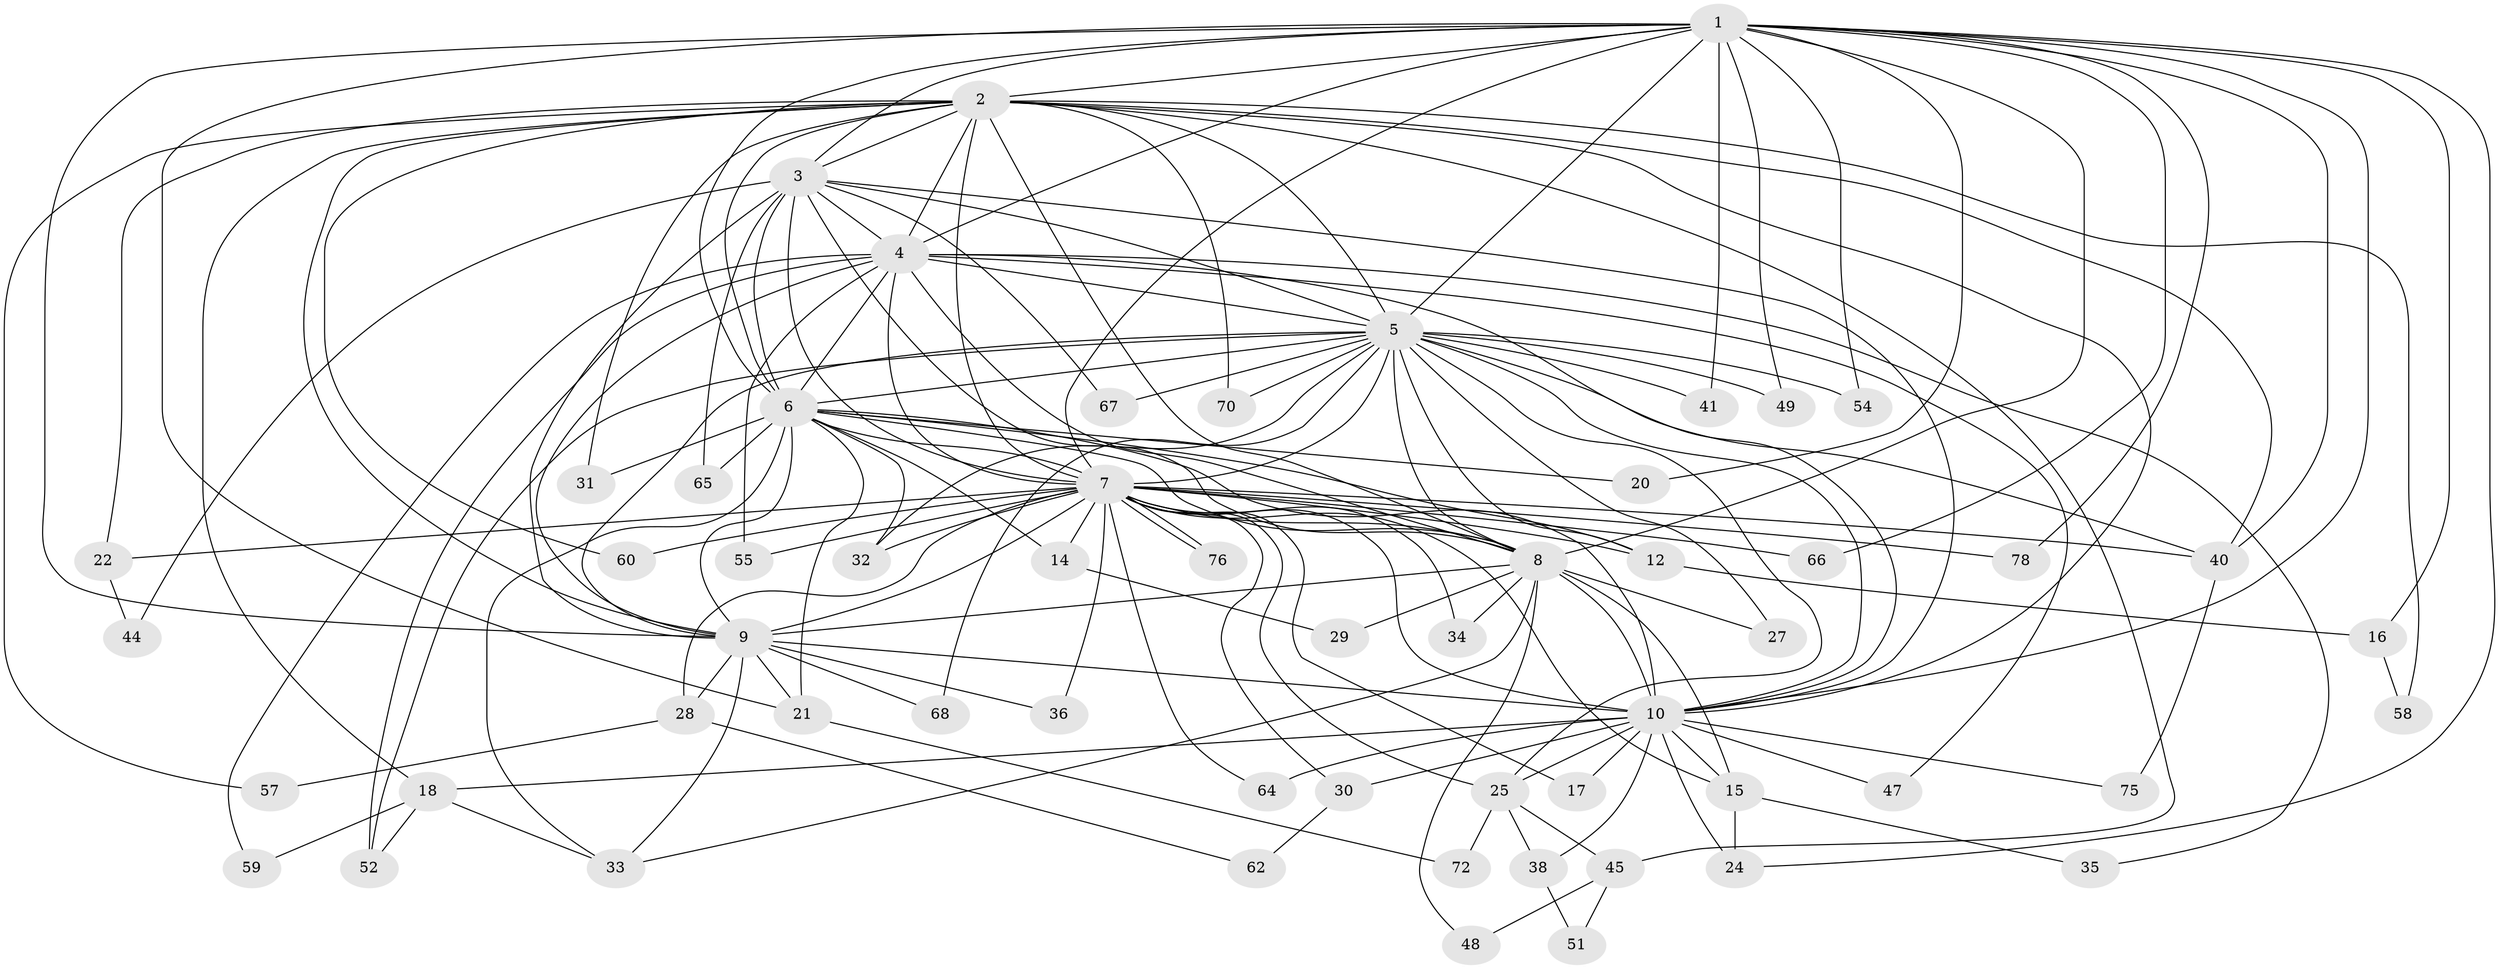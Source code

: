 // Generated by graph-tools (version 1.1) at 2025/23/03/03/25 07:23:46]
// undirected, 58 vertices, 152 edges
graph export_dot {
graph [start="1"]
  node [color=gray90,style=filled];
  1 [super="+63"];
  2 [super="+43"];
  3 [super="+71"];
  4 [super="+23"];
  5 [super="+50"];
  6 [super="+42"];
  7 [super="+77"];
  8;
  9 [super="+11"];
  10 [super="+13"];
  12 [super="+74"];
  14;
  15 [super="+19"];
  16;
  17;
  18 [super="+46"];
  20;
  21 [super="+56"];
  22;
  24 [super="+39"];
  25 [super="+26"];
  27;
  28;
  29;
  30;
  31;
  32 [super="+53"];
  33 [super="+37"];
  34 [super="+73"];
  35;
  36;
  38;
  40 [super="+69"];
  41;
  44;
  45;
  47;
  48;
  49;
  51;
  52 [super="+61"];
  54;
  55;
  57;
  58;
  59;
  60;
  62;
  64;
  65;
  66;
  67;
  68;
  70;
  72;
  75;
  76;
  78;
  1 -- 2 [weight=2];
  1 -- 3;
  1 -- 4;
  1 -- 5;
  1 -- 6;
  1 -- 7;
  1 -- 8;
  1 -- 9;
  1 -- 10;
  1 -- 16;
  1 -- 20;
  1 -- 41 [weight=2];
  1 -- 49;
  1 -- 54;
  1 -- 66;
  1 -- 78;
  1 -- 40;
  1 -- 21;
  1 -- 24;
  2 -- 3;
  2 -- 4;
  2 -- 5;
  2 -- 6;
  2 -- 7;
  2 -- 8;
  2 -- 9;
  2 -- 10;
  2 -- 18;
  2 -- 22;
  2 -- 31;
  2 -- 40;
  2 -- 45;
  2 -- 57;
  2 -- 58;
  2 -- 60;
  2 -- 70;
  3 -- 4;
  3 -- 5;
  3 -- 6 [weight=2];
  3 -- 7;
  3 -- 8;
  3 -- 9 [weight=2];
  3 -- 10;
  3 -- 44;
  3 -- 65;
  3 -- 67;
  4 -- 5;
  4 -- 6;
  4 -- 7 [weight=2];
  4 -- 8;
  4 -- 9 [weight=2];
  4 -- 10;
  4 -- 35;
  4 -- 47;
  4 -- 52;
  4 -- 59;
  4 -- 55;
  5 -- 6;
  5 -- 7;
  5 -- 8;
  5 -- 9;
  5 -- 10;
  5 -- 12;
  5 -- 27;
  5 -- 41;
  5 -- 49;
  5 -- 52;
  5 -- 54;
  5 -- 67;
  5 -- 68;
  5 -- 70;
  5 -- 40;
  5 -- 25;
  5 -- 32;
  6 -- 7;
  6 -- 8;
  6 -- 9;
  6 -- 10;
  6 -- 14;
  6 -- 20;
  6 -- 21;
  6 -- 31;
  6 -- 32;
  6 -- 65;
  6 -- 33;
  6 -- 12;
  7 -- 8;
  7 -- 9;
  7 -- 10 [weight=2];
  7 -- 12;
  7 -- 14;
  7 -- 15;
  7 -- 17;
  7 -- 22;
  7 -- 25;
  7 -- 28;
  7 -- 30;
  7 -- 32;
  7 -- 34 [weight=2];
  7 -- 36;
  7 -- 40;
  7 -- 55;
  7 -- 60;
  7 -- 64;
  7 -- 66;
  7 -- 76;
  7 -- 76;
  7 -- 78;
  8 -- 9;
  8 -- 10;
  8 -- 27;
  8 -- 29;
  8 -- 33;
  8 -- 34;
  8 -- 48;
  8 -- 15;
  9 -- 10 [weight=2];
  9 -- 21;
  9 -- 28;
  9 -- 33;
  9 -- 68;
  9 -- 36;
  10 -- 15;
  10 -- 17;
  10 -- 18;
  10 -- 24;
  10 -- 25;
  10 -- 30;
  10 -- 38;
  10 -- 47;
  10 -- 64;
  10 -- 75;
  12 -- 16;
  14 -- 29;
  15 -- 35;
  15 -- 24;
  16 -- 58;
  18 -- 59;
  18 -- 52;
  18 -- 33;
  21 -- 72;
  22 -- 44;
  25 -- 45;
  25 -- 72;
  25 -- 38;
  28 -- 57;
  28 -- 62;
  30 -- 62;
  38 -- 51;
  40 -- 75;
  45 -- 48;
  45 -- 51;
}
